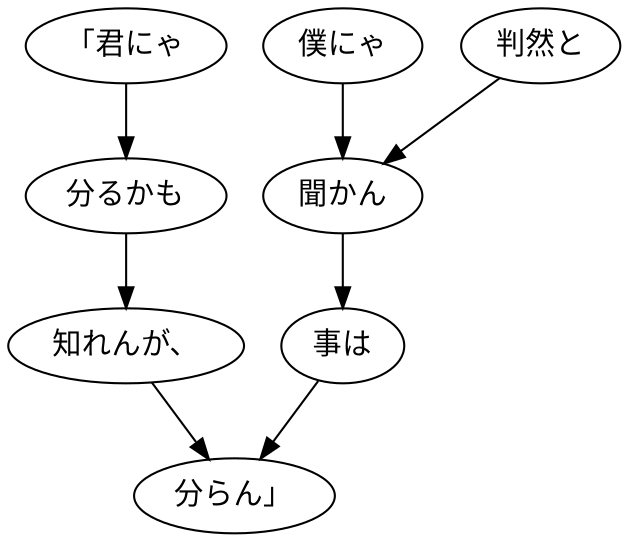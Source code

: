 digraph graph2448 {
	node0 [label="「君にゃ"];
	node1 [label="分るかも"];
	node2 [label="知れんが、"];
	node3 [label="僕にゃ"];
	node4 [label="判然と"];
	node5 [label="聞かん"];
	node6 [label="事は"];
	node7 [label="分らん」"];
	node0 -> node1;
	node1 -> node2;
	node2 -> node7;
	node3 -> node5;
	node4 -> node5;
	node5 -> node6;
	node6 -> node7;
}
